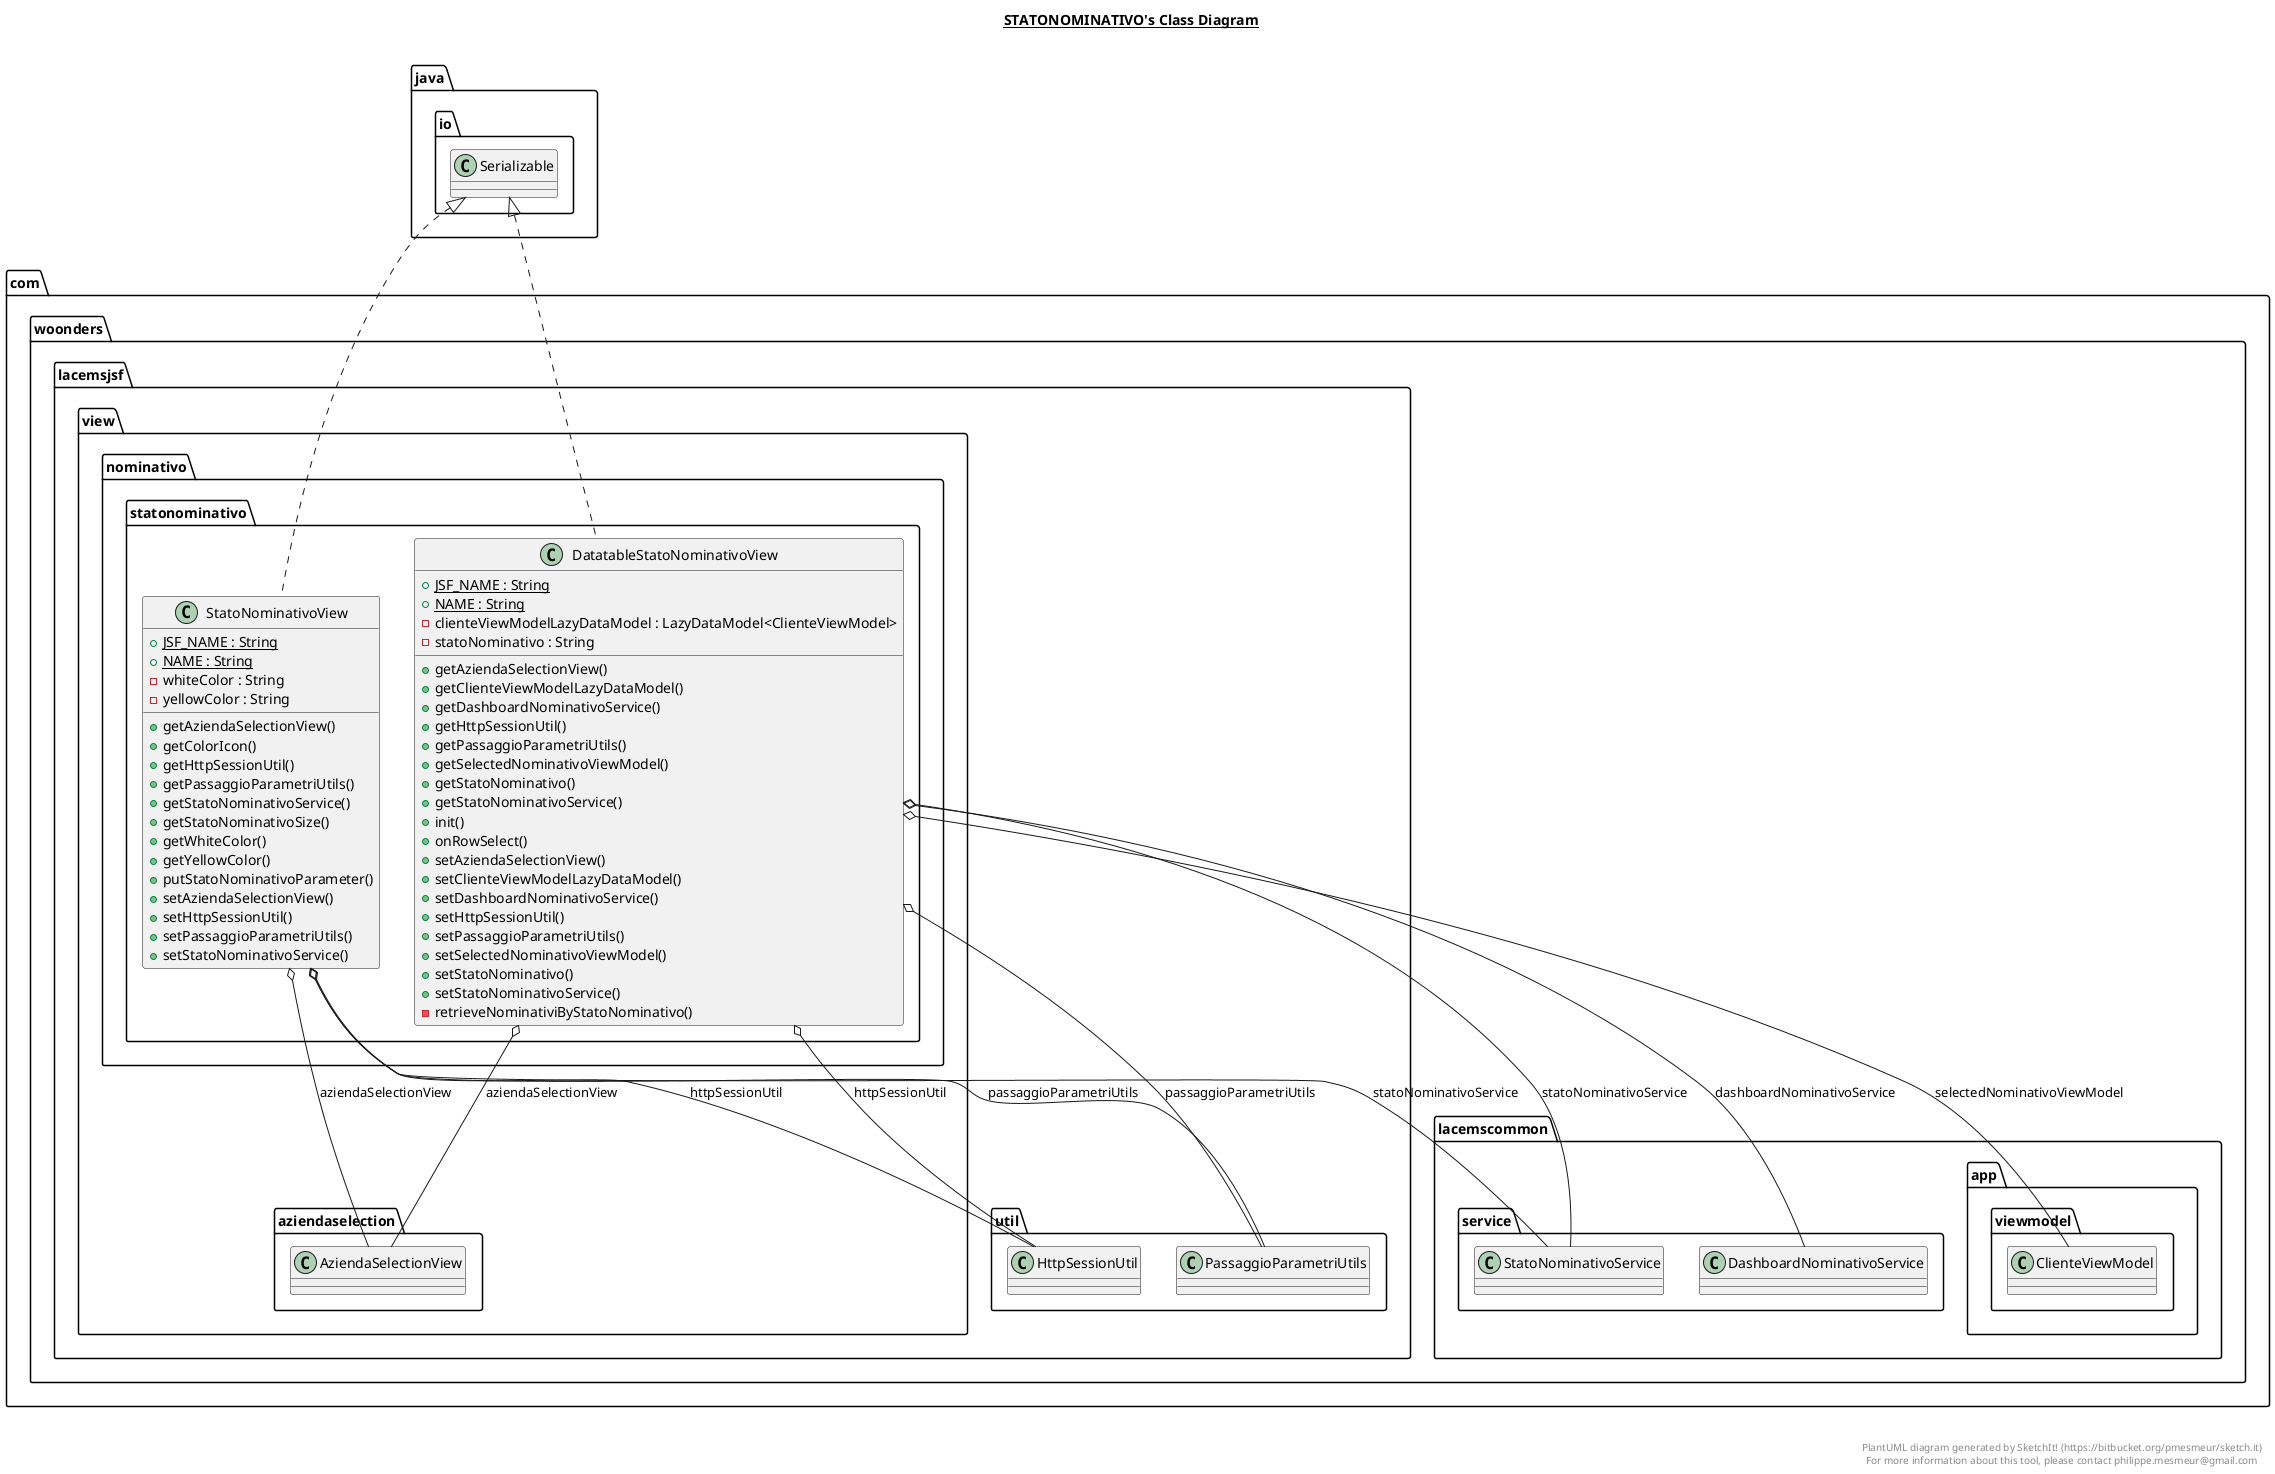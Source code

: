 @startuml

title __STATONOMINATIVO's Class Diagram__\n

  namespace com.woonders.lacemsjsf.view.nominativo {
    namespace statonominativo {
      class com.woonders.lacemsjsf.view.nominativo.statonominativo.DatatableStatoNominativoView {
          {static} + JSF_NAME : String
          {static} + NAME : String
          - clienteViewModelLazyDataModel : LazyDataModel<ClienteViewModel>
          - statoNominativo : String
          + getAziendaSelectionView()
          + getClienteViewModelLazyDataModel()
          + getDashboardNominativoService()
          + getHttpSessionUtil()
          + getPassaggioParametriUtils()
          + getSelectedNominativoViewModel()
          + getStatoNominativo()
          + getStatoNominativoService()
          + init()
          + onRowSelect()
          + setAziendaSelectionView()
          + setClienteViewModelLazyDataModel()
          + setDashboardNominativoService()
          + setHttpSessionUtil()
          + setPassaggioParametriUtils()
          + setSelectedNominativoViewModel()
          + setStatoNominativo()
          + setStatoNominativoService()
          - retrieveNominativiByStatoNominativo()
      }
    }
  }
  

  namespace com.woonders.lacemsjsf.view.nominativo {
    namespace statonominativo {
      class com.woonders.lacemsjsf.view.nominativo.statonominativo.StatoNominativoView {
          {static} + JSF_NAME : String
          {static} + NAME : String
          - whiteColor : String
          - yellowColor : String
          + getAziendaSelectionView()
          + getColorIcon()
          + getHttpSessionUtil()
          + getPassaggioParametriUtils()
          + getStatoNominativoService()
          + getStatoNominativoSize()
          + getWhiteColor()
          + getYellowColor()
          + putStatoNominativoParameter()
          + setAziendaSelectionView()
          + setHttpSessionUtil()
          + setPassaggioParametriUtils()
          + setStatoNominativoService()
      }
    }
  }
  

  com.woonders.lacemsjsf.view.nominativo.statonominativo.DatatableStatoNominativoView .up.|> java.io.Serializable
  com.woonders.lacemsjsf.view.nominativo.statonominativo.DatatableStatoNominativoView o-- com.woonders.lacemsjsf.view.aziendaselection.AziendaSelectionView : aziendaSelectionView
  com.woonders.lacemsjsf.view.nominativo.statonominativo.DatatableStatoNominativoView o-- com.woonders.lacemscommon.service.DashboardNominativoService : dashboardNominativoService
  com.woonders.lacemsjsf.view.nominativo.statonominativo.DatatableStatoNominativoView o-- com.woonders.lacemsjsf.util.HttpSessionUtil : httpSessionUtil
  com.woonders.lacemsjsf.view.nominativo.statonominativo.DatatableStatoNominativoView o-- com.woonders.lacemsjsf.util.PassaggioParametriUtils : passaggioParametriUtils
  com.woonders.lacemsjsf.view.nominativo.statonominativo.DatatableStatoNominativoView o-- com.woonders.lacemscommon.app.viewmodel.ClienteViewModel : selectedNominativoViewModel
  com.woonders.lacemsjsf.view.nominativo.statonominativo.DatatableStatoNominativoView o-- com.woonders.lacemscommon.service.StatoNominativoService : statoNominativoService
  com.woonders.lacemsjsf.view.nominativo.statonominativo.StatoNominativoView .up.|> java.io.Serializable
  com.woonders.lacemsjsf.view.nominativo.statonominativo.StatoNominativoView o-- com.woonders.lacemsjsf.view.aziendaselection.AziendaSelectionView : aziendaSelectionView
  com.woonders.lacemsjsf.view.nominativo.statonominativo.StatoNominativoView o-- com.woonders.lacemsjsf.util.HttpSessionUtil : httpSessionUtil
  com.woonders.lacemsjsf.view.nominativo.statonominativo.StatoNominativoView o-- com.woonders.lacemsjsf.util.PassaggioParametriUtils : passaggioParametriUtils
  com.woonders.lacemsjsf.view.nominativo.statonominativo.StatoNominativoView o-- com.woonders.lacemscommon.service.StatoNominativoService : statoNominativoService


right footer


PlantUML diagram generated by SketchIt! (https://bitbucket.org/pmesmeur/sketch.it)
For more information about this tool, please contact philippe.mesmeur@gmail.com
endfooter

@enduml
